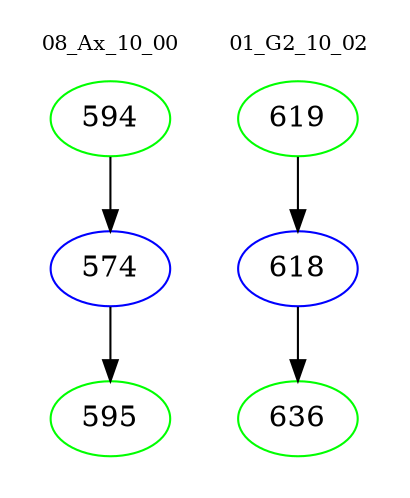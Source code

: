 digraph{
subgraph cluster_0 {
color = white
label = "08_Ax_10_00";
fontsize=10;
T0_594 [label="594", color="green"]
T0_594 -> T0_574 [color="black"]
T0_574 [label="574", color="blue"]
T0_574 -> T0_595 [color="black"]
T0_595 [label="595", color="green"]
}
subgraph cluster_1 {
color = white
label = "01_G2_10_02";
fontsize=10;
T1_619 [label="619", color="green"]
T1_619 -> T1_618 [color="black"]
T1_618 [label="618", color="blue"]
T1_618 -> T1_636 [color="black"]
T1_636 [label="636", color="green"]
}
}
